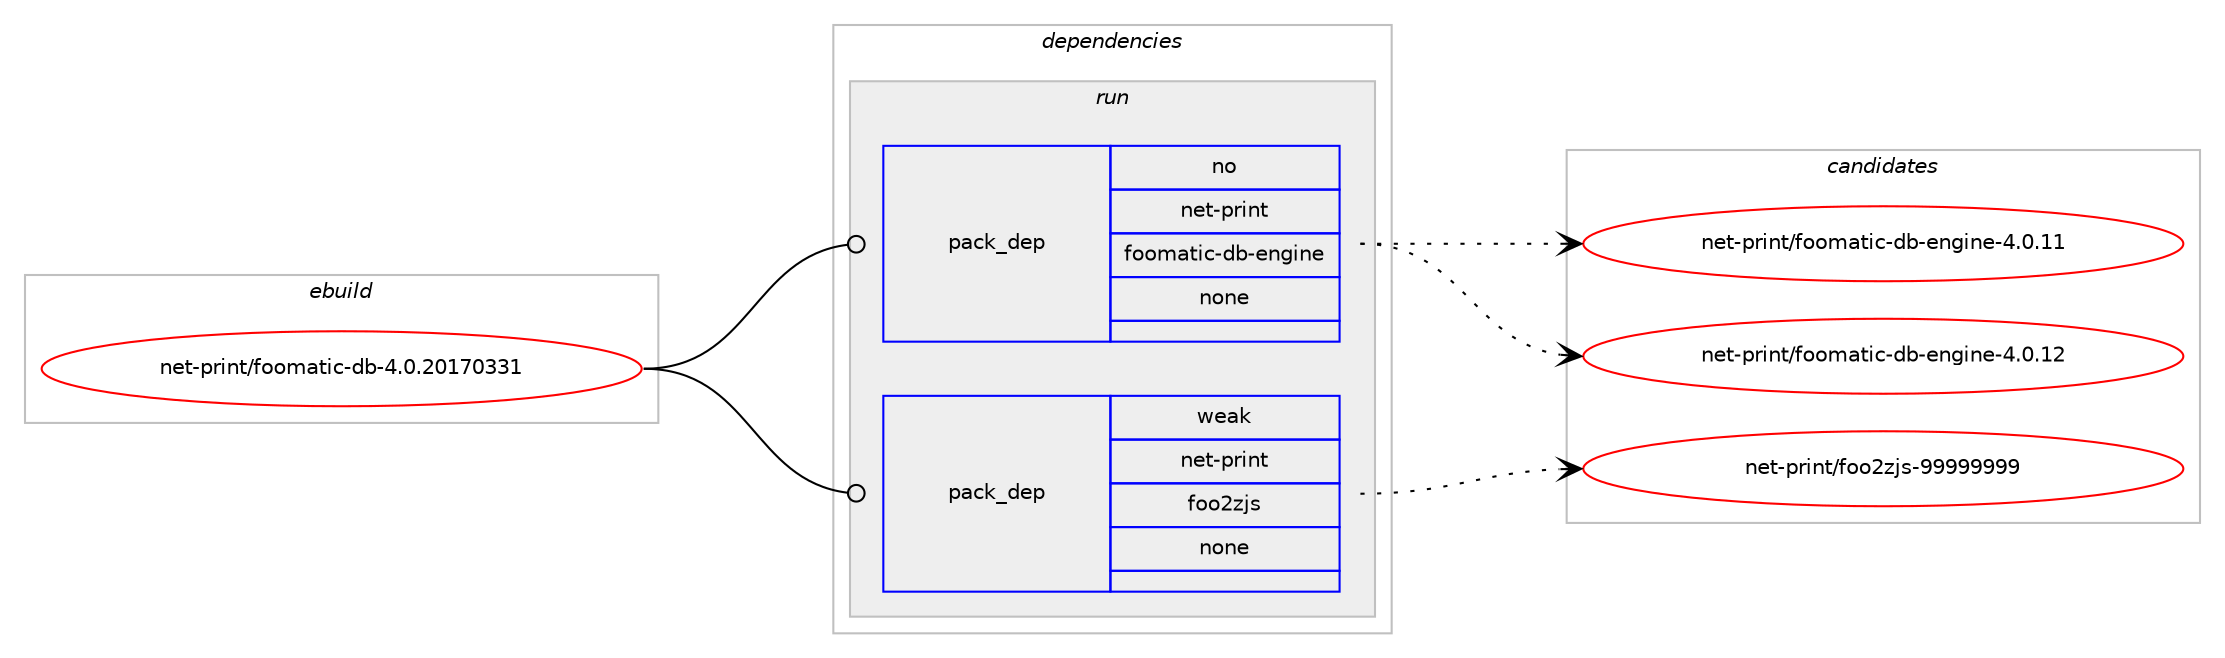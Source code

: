 digraph prolog {

# *************
# Graph options
# *************

newrank=true;
concentrate=true;
compound=true;
graph [rankdir=LR,fontname=Helvetica,fontsize=10,ranksep=1.5];#, ranksep=2.5, nodesep=0.2];
edge  [arrowhead=vee];
node  [fontname=Helvetica,fontsize=10];

# **********
# The ebuild
# **********

subgraph cluster_leftcol {
color=gray;
rank=same;
label=<<i>ebuild</i>>;
id [label="net-print/foomatic-db-4.0.20170331", color=red, width=4, href="../net-print/foomatic-db-4.0.20170331.svg"];
}

# ****************
# The dependencies
# ****************

subgraph cluster_midcol {
color=gray;
label=<<i>dependencies</i>>;
subgraph cluster_compile {
fillcolor="#eeeeee";
style=filled;
label=<<i>compile</i>>;
}
subgraph cluster_compileandrun {
fillcolor="#eeeeee";
style=filled;
label=<<i>compile and run</i>>;
}
subgraph cluster_run {
fillcolor="#eeeeee";
style=filled;
label=<<i>run</i>>;
subgraph pack1199260 {
dependency1677019 [label=<<TABLE BORDER="0" CELLBORDER="1" CELLSPACING="0" CELLPADDING="4" WIDTH="220"><TR><TD ROWSPAN="6" CELLPADDING="30">pack_dep</TD></TR><TR><TD WIDTH="110">no</TD></TR><TR><TD>net-print</TD></TR><TR><TD>foomatic-db-engine</TD></TR><TR><TD>none</TD></TR><TR><TD></TD></TR></TABLE>>, shape=none, color=blue];
}
id:e -> dependency1677019:w [weight=20,style="solid",arrowhead="odot"];
subgraph pack1199261 {
dependency1677020 [label=<<TABLE BORDER="0" CELLBORDER="1" CELLSPACING="0" CELLPADDING="4" WIDTH="220"><TR><TD ROWSPAN="6" CELLPADDING="30">pack_dep</TD></TR><TR><TD WIDTH="110">weak</TD></TR><TR><TD>net-print</TD></TR><TR><TD>foo2zjs</TD></TR><TR><TD>none</TD></TR><TR><TD></TD></TR></TABLE>>, shape=none, color=blue];
}
id:e -> dependency1677020:w [weight=20,style="solid",arrowhead="odot"];
}
}

# **************
# The candidates
# **************

subgraph cluster_choices {
rank=same;
color=gray;
label=<<i>candidates</i>>;

subgraph choice1199260 {
color=black;
nodesep=1;
choice1101011164511211410511011647102111111109971161059945100984510111010310511010145524648464949 [label="net-print/foomatic-db-engine-4.0.11", color=red, width=4,href="../net-print/foomatic-db-engine-4.0.11.svg"];
choice1101011164511211410511011647102111111109971161059945100984510111010310511010145524648464950 [label="net-print/foomatic-db-engine-4.0.12", color=red, width=4,href="../net-print/foomatic-db-engine-4.0.12.svg"];
dependency1677019:e -> choice1101011164511211410511011647102111111109971161059945100984510111010310511010145524648464949:w [style=dotted,weight="100"];
dependency1677019:e -> choice1101011164511211410511011647102111111109971161059945100984510111010310511010145524648464950:w [style=dotted,weight="100"];
}
subgraph choice1199261 {
color=black;
nodesep=1;
choice110101116451121141051101164710211111150122106115455757575757575757 [label="net-print/foo2zjs-99999999", color=red, width=4,href="../net-print/foo2zjs-99999999.svg"];
dependency1677020:e -> choice110101116451121141051101164710211111150122106115455757575757575757:w [style=dotted,weight="100"];
}
}

}
